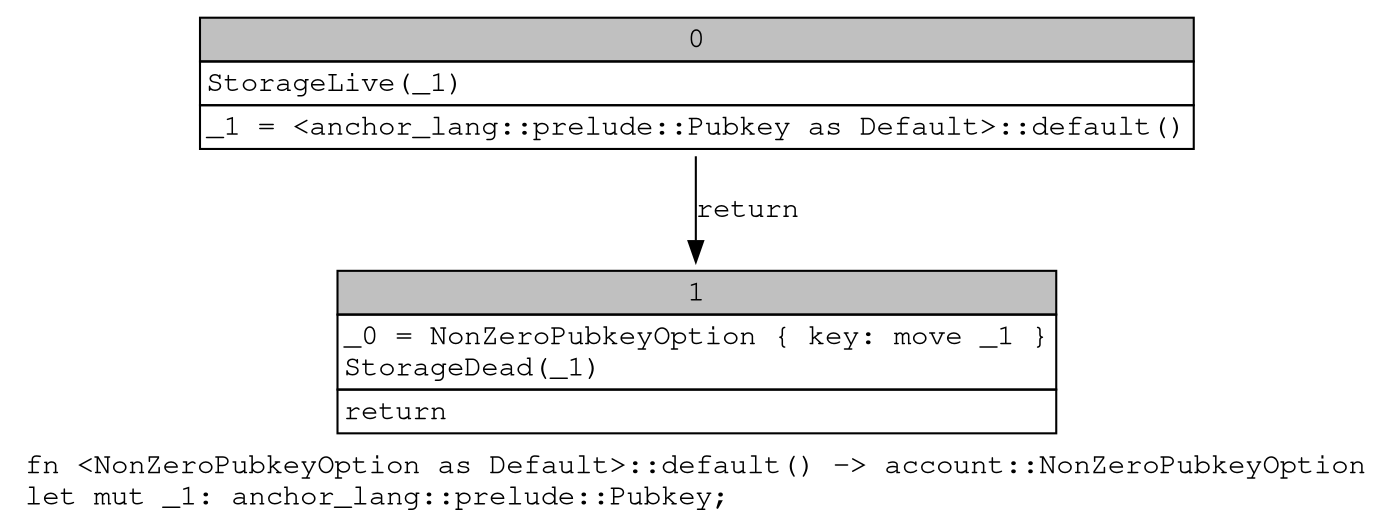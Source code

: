 digraph Mir_0_764 {
    graph [fontname="Courier, monospace"];
    node [fontname="Courier, monospace"];
    edge [fontname="Courier, monospace"];
    label=<fn &lt;NonZeroPubkeyOption as Default&gt;::default() -&gt; account::NonZeroPubkeyOption<br align="left"/>let mut _1: anchor_lang::prelude::Pubkey;<br align="left"/>>;
    bb0__0_764 [shape="none", label=<<table border="0" cellborder="1" cellspacing="0"><tr><td bgcolor="gray" align="center" colspan="1">0</td></tr><tr><td align="left" balign="left">StorageLive(_1)<br/></td></tr><tr><td align="left">_1 = &lt;anchor_lang::prelude::Pubkey as Default&gt;::default()</td></tr></table>>];
    bb1__0_764 [shape="none", label=<<table border="0" cellborder="1" cellspacing="0"><tr><td bgcolor="gray" align="center" colspan="1">1</td></tr><tr><td align="left" balign="left">_0 = NonZeroPubkeyOption { key: move _1 }<br/>StorageDead(_1)<br/></td></tr><tr><td align="left">return</td></tr></table>>];
    bb0__0_764 -> bb1__0_764 [label="return"];
}
